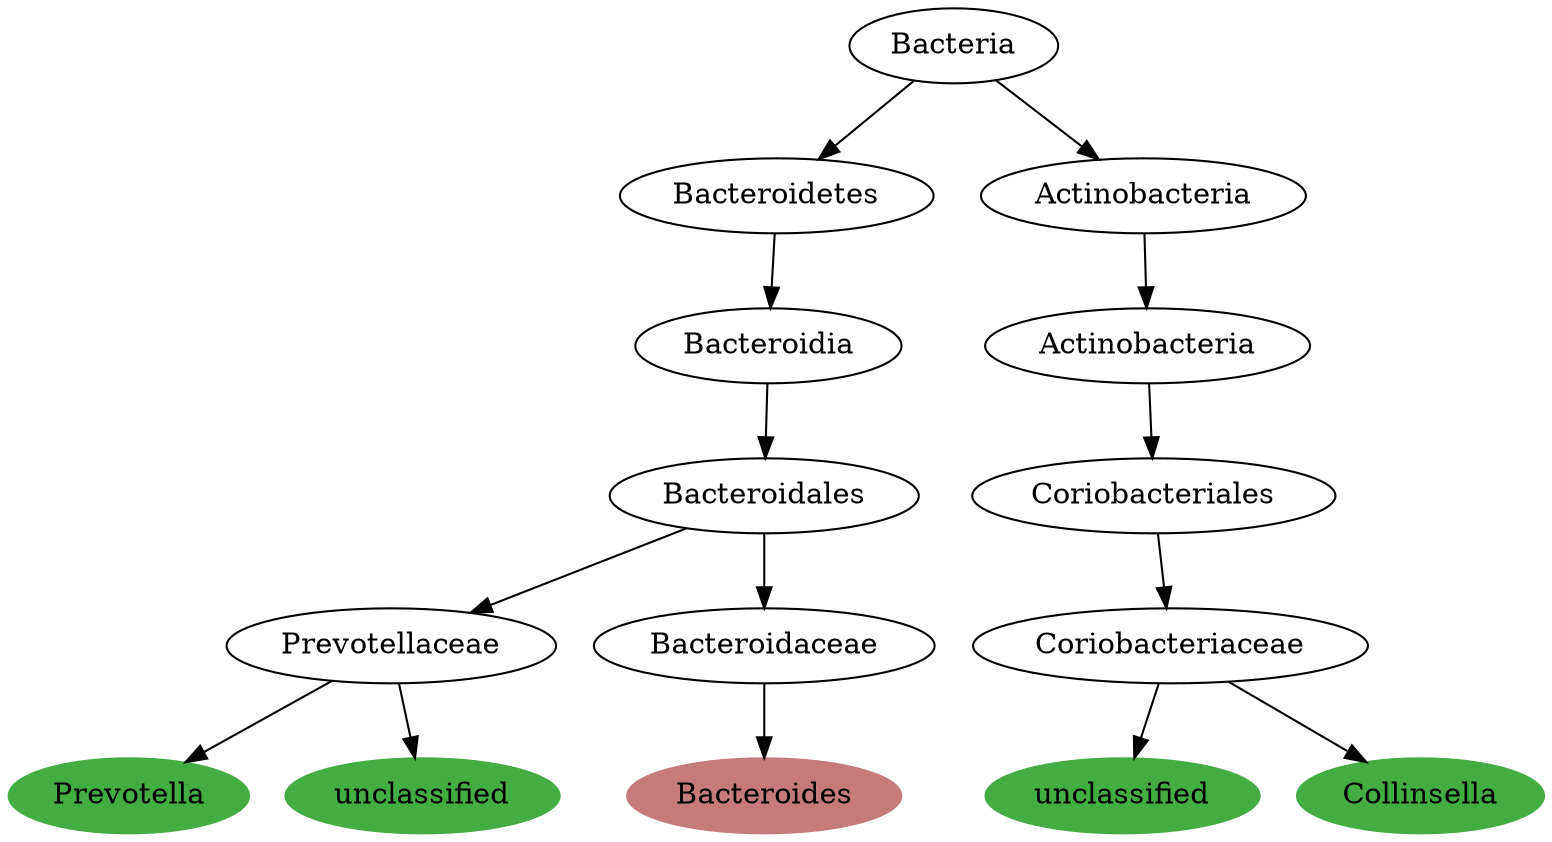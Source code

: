 digraph G { 
	PrevotellaceaePrevotella [label="Prevotella", color="#43AC43", style=filled];
	BacteroidalesPrevotellaceae [label="Prevotellaceae"];
	PrevotellaceaePrevotella [label="Prevotella"];
	BacteroidalesPrevotellaceae -> PrevotellaceaePrevotella;
	BacteroidiaBacteroidales [label="Bacteroidales"];
	BacteroidalesPrevotellaceae [label="Prevotellaceae"];
	BacteroidiaBacteroidales -> BacteroidalesPrevotellaceae;
	BacteroidetesBacteroidia [label="Bacteroidia"];
	BacteroidiaBacteroidales [label="Bacteroidales"];
	BacteroidetesBacteroidia -> BacteroidiaBacteroidales;
	BacteriaBacteroidetes [label="Bacteroidetes"];
	BacteroidetesBacteroidia [label="Bacteroidia"];
	BacteriaBacteroidetes -> BacteroidetesBacteroidia;
	Bacteria [label="Bacteria"];
	BacteriaBacteroidetes [label="Bacteroidetes"];
	Bacteria -> BacteriaBacteroidetes;
	Prevotellaceaeunclassified [label="unclassified", color="#43AC43", style=filled];
	BacteroidalesPrevotellaceae [label="Prevotellaceae"];
	Prevotellaceaeunclassified [label="unclassified"];
	BacteroidalesPrevotellaceae -> Prevotellaceaeunclassified;
	Coriobacteriaceaeunclassified [label="unclassified", color="#43AC43", style=filled];
	CoriobacterialesCoriobacteriaceae [label="Coriobacteriaceae"];
	Coriobacteriaceaeunclassified [label="unclassified"];
	CoriobacterialesCoriobacteriaceae -> Coriobacteriaceaeunclassified;
	ActinobacteriaCoriobacteriales [label="Coriobacteriales"];
	CoriobacterialesCoriobacteriaceae [label="Coriobacteriaceae"];
	ActinobacteriaCoriobacteriales -> CoriobacterialesCoriobacteriaceae;
	ActinobacteriaActinobacteria [label="Actinobacteria"];
	ActinobacteriaCoriobacteriales [label="Coriobacteriales"];
	ActinobacteriaActinobacteria -> ActinobacteriaCoriobacteriales;
	BacteriaActinobacteria [label="Actinobacteria"];
	ActinobacteriaActinobacteria [label="Actinobacteria"];
	BacteriaActinobacteria -> ActinobacteriaActinobacteria;
	Bacteria [label="Bacteria"];
	BacteriaActinobacteria [label="Actinobacteria"];
	Bacteria -> BacteriaActinobacteria;
	CoriobacteriaceaeCollinsella [label="Collinsella", color="#43AC43", style=filled];
	CoriobacterialesCoriobacteriaceae [label="Coriobacteriaceae"];
	CoriobacteriaceaeCollinsella [label="Collinsella"];
	CoriobacterialesCoriobacteriaceae -> CoriobacteriaceaeCollinsella;
	BacteroidaceaeBacteroides [label="Bacteroides", color="#C57B7B", style=filled];
	BacteroidalesBacteroidaceae [label="Bacteroidaceae"];
	BacteroidaceaeBacteroides [label="Bacteroides"];
	BacteroidalesBacteroidaceae -> BacteroidaceaeBacteroides;
	BacteroidiaBacteroidales [label="Bacteroidales"];
	BacteroidalesBacteroidaceae [label="Bacteroidaceae"];
	BacteroidiaBacteroidales -> BacteroidalesBacteroidaceae;

 }